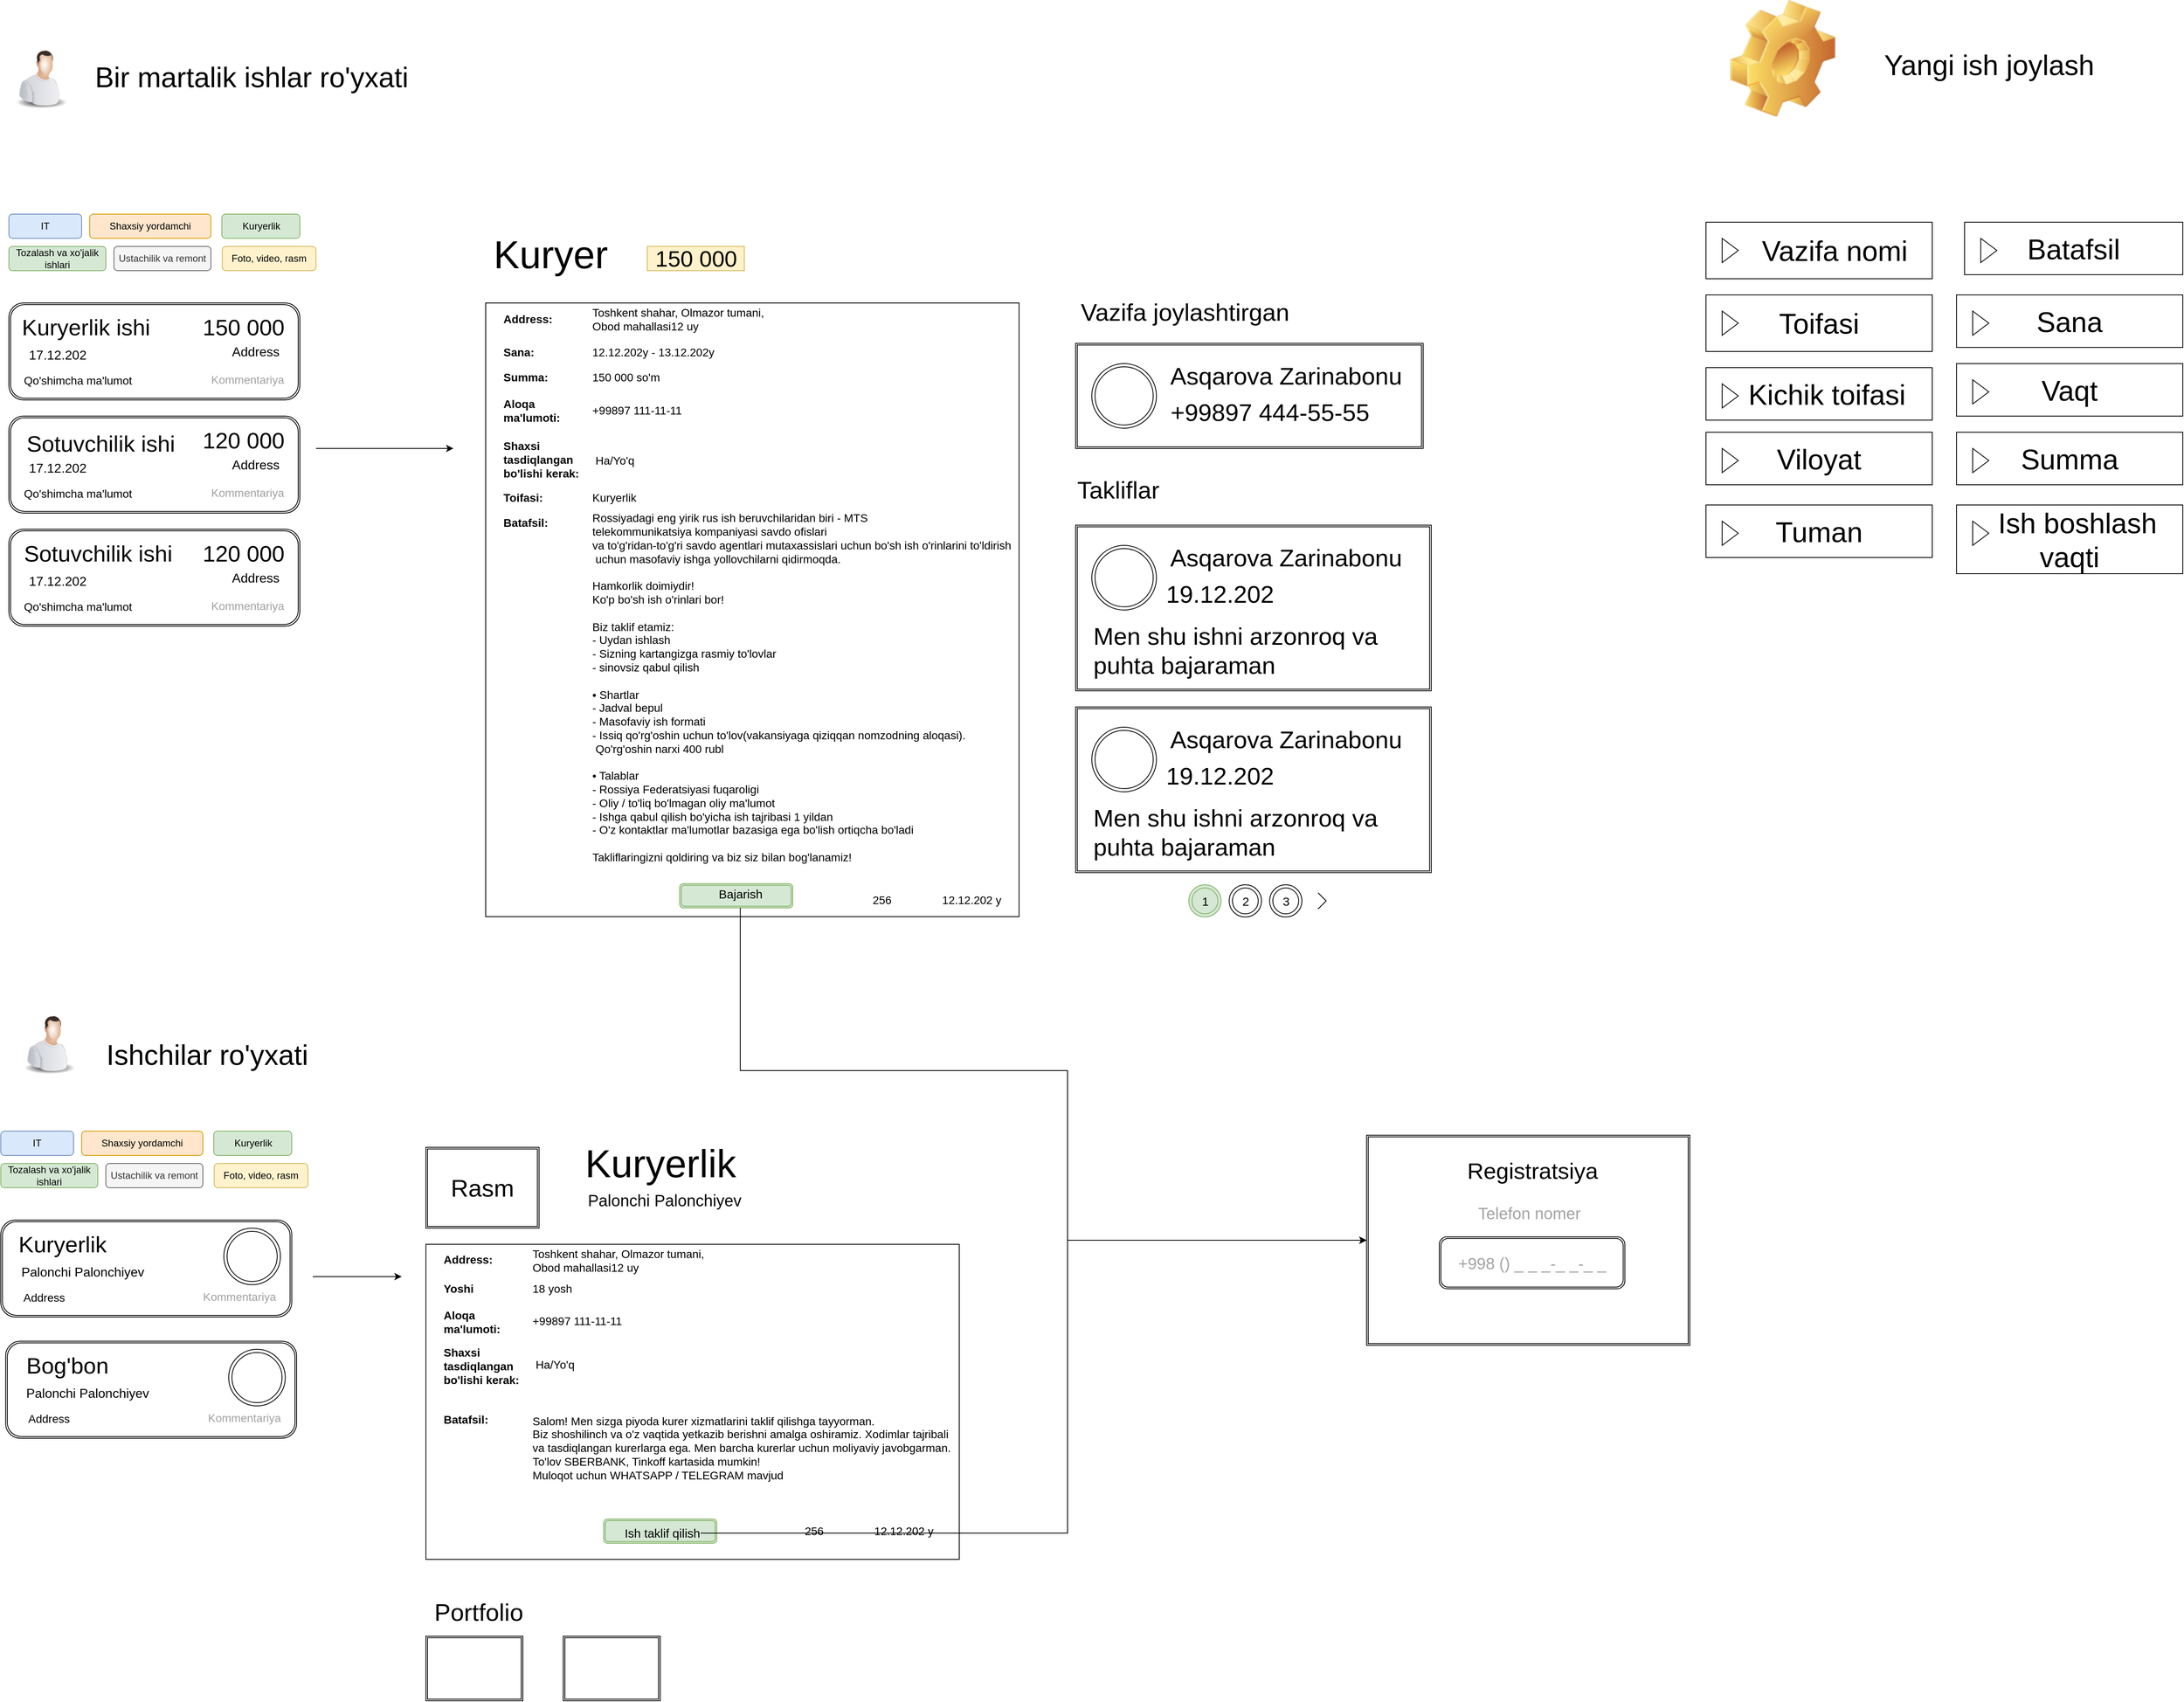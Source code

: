 <mxfile version="15.9.6" type="github">
  <diagram id="ENkwJE2lhJ0d-7eyaLD5" name="Page-1">
    <mxGraphModel dx="2188" dy="2406" grid="1" gridSize="10" guides="1" tooltips="1" connect="1" arrows="1" fold="1" page="1" pageScale="1" pageWidth="827" pageHeight="1169" math="0" shadow="0">
      <root>
        <mxCell id="0" />
        <mxCell id="1" parent="0" />
        <mxCell id="G-kjqkswnfPc7nVmN3WT-1" value="" style="image;html=1;image=img/lib/clip_art/people/Worker_Man_128x128.png" vertex="1" parent="1">
          <mxGeometry x="40" y="-40" width="80" height="80" as="geometry" />
        </mxCell>
        <mxCell id="G-kjqkswnfPc7nVmN3WT-23" value="" style="group" vertex="1" connectable="0" parent="1">
          <mxGeometry x="40" y="170" width="380" height="70" as="geometry" />
        </mxCell>
        <mxCell id="G-kjqkswnfPc7nVmN3WT-2" value="Ustachilik va remont" style="rounded=1;whiteSpace=wrap;html=1;fillColor=#f5f5f5;fontColor=#333333;strokeColor=#666666;" vertex="1" parent="G-kjqkswnfPc7nVmN3WT-23">
          <mxGeometry x="130" y="40" width="120" height="30" as="geometry" />
        </mxCell>
        <mxCell id="G-kjqkswnfPc7nVmN3WT-3" value="Tozalash va xo&#39;jalik ishlari" style="rounded=1;whiteSpace=wrap;html=1;fillColor=#d5e8d4;strokeColor=#82b366;" vertex="1" parent="G-kjqkswnfPc7nVmN3WT-23">
          <mxGeometry y="40" width="120" height="30" as="geometry" />
        </mxCell>
        <mxCell id="G-kjqkswnfPc7nVmN3WT-4" value="Kuryerlik" style="rounded=1;whiteSpace=wrap;html=1;fillColor=#d5e8d4;strokeColor=#82b366;" vertex="1" parent="G-kjqkswnfPc7nVmN3WT-23">
          <mxGeometry x="263.5" width="96.5" height="30" as="geometry" />
        </mxCell>
        <mxCell id="G-kjqkswnfPc7nVmN3WT-5" value="Shaxsiy yordamchi" style="rounded=1;whiteSpace=wrap;html=1;fillColor=#ffe6cc;strokeColor=#d79b00;" vertex="1" parent="G-kjqkswnfPc7nVmN3WT-23">
          <mxGeometry x="100" width="150" height="30" as="geometry" />
        </mxCell>
        <mxCell id="G-kjqkswnfPc7nVmN3WT-6" value="IT" style="rounded=1;whiteSpace=wrap;html=1;fillColor=#dae8fc;strokeColor=#6c8ebf;" vertex="1" parent="G-kjqkswnfPc7nVmN3WT-23">
          <mxGeometry width="90" height="30" as="geometry" />
        </mxCell>
        <mxCell id="G-kjqkswnfPc7nVmN3WT-8" value="Foto, video, rasm" style="rounded=1;whiteSpace=wrap;html=1;fillColor=#fff2cc;strokeColor=#d6b656;" vertex="1" parent="G-kjqkswnfPc7nVmN3WT-23">
          <mxGeometry x="264" y="40" width="116" height="30" as="geometry" />
        </mxCell>
        <mxCell id="G-kjqkswnfPc7nVmN3WT-32" value="" style="group" vertex="1" connectable="0" parent="1">
          <mxGeometry x="40" y="280" width="360" height="120" as="geometry" />
        </mxCell>
        <mxCell id="G-kjqkswnfPc7nVmN3WT-22" value="" style="shape=ext;double=1;rounded=1;whiteSpace=wrap;html=1;" vertex="1" parent="G-kjqkswnfPc7nVmN3WT-32">
          <mxGeometry width="360" height="120" as="geometry" />
        </mxCell>
        <mxCell id="G-kjqkswnfPc7nVmN3WT-24" value="Kuryerlik ishi" style="text;html=1;align=center;verticalAlign=middle;resizable=0;points=[];autosize=1;strokeColor=none;fillColor=none;fontSize=28;" vertex="1" parent="G-kjqkswnfPc7nVmN3WT-32">
          <mxGeometry x="10" y="10" width="170" height="40" as="geometry" />
        </mxCell>
        <mxCell id="G-kjqkswnfPc7nVmN3WT-25" value="150 000" style="text;html=1;align=center;verticalAlign=middle;resizable=0;points=[];autosize=1;strokeColor=none;fillColor=none;fontSize=28;" vertex="1" parent="G-kjqkswnfPc7nVmN3WT-32">
          <mxGeometry x="230" y="10" width="120" height="40" as="geometry" />
        </mxCell>
        <mxCell id="G-kjqkswnfPc7nVmN3WT-26" value="&lt;font style=&quot;font-size: 16px&quot;&gt;17.12.202&lt;/font&gt;" style="text;html=1;align=center;verticalAlign=middle;resizable=0;points=[];autosize=1;strokeColor=none;fillColor=none;fontSize=28;" vertex="1" parent="G-kjqkswnfPc7nVmN3WT-32">
          <mxGeometry x="10" y="40" width="100" height="40" as="geometry" />
        </mxCell>
        <mxCell id="G-kjqkswnfPc7nVmN3WT-27" value="Address" style="text;html=1;align=center;verticalAlign=middle;resizable=0;points=[];autosize=1;strokeColor=none;fillColor=none;fontSize=16;" vertex="1" parent="G-kjqkswnfPc7nVmN3WT-32">
          <mxGeometry x="270" y="50" width="70" height="20" as="geometry" />
        </mxCell>
        <mxCell id="G-kjqkswnfPc7nVmN3WT-30" value="&lt;font style=&quot;font-size: 14px&quot;&gt;Qo&#39;shimcha ma&#39;lumot&lt;/font&gt;" style="text;html=1;align=center;verticalAlign=middle;resizable=0;points=[];autosize=1;strokeColor=none;fillColor=none;fontSize=16;" vertex="1" parent="G-kjqkswnfPc7nVmN3WT-32">
          <mxGeometry x="10" y="80" width="150" height="30" as="geometry" />
        </mxCell>
        <mxCell id="G-kjqkswnfPc7nVmN3WT-31" value="&lt;font color=&quot;#a1a1a1&quot;&gt;Kommentariya&lt;/font&gt;" style="text;html=1;align=center;verticalAlign=middle;resizable=0;points=[];autosize=1;strokeColor=none;fillColor=none;fontSize=14;" vertex="1" parent="G-kjqkswnfPc7nVmN3WT-32">
          <mxGeometry x="240" y="85" width="110" height="20" as="geometry" />
        </mxCell>
        <mxCell id="G-kjqkswnfPc7nVmN3WT-33" value="" style="group" vertex="1" connectable="0" parent="1">
          <mxGeometry x="40" y="420" width="360" height="120" as="geometry" />
        </mxCell>
        <mxCell id="G-kjqkswnfPc7nVmN3WT-34" value="" style="shape=ext;double=1;rounded=1;whiteSpace=wrap;html=1;" vertex="1" parent="G-kjqkswnfPc7nVmN3WT-33">
          <mxGeometry width="360" height="120" as="geometry" />
        </mxCell>
        <mxCell id="G-kjqkswnfPc7nVmN3WT-36" value="120 000" style="text;html=1;align=center;verticalAlign=middle;resizable=0;points=[];autosize=1;strokeColor=none;fillColor=none;fontSize=28;" vertex="1" parent="G-kjqkswnfPc7nVmN3WT-33">
          <mxGeometry x="230" y="10" width="120" height="40" as="geometry" />
        </mxCell>
        <mxCell id="G-kjqkswnfPc7nVmN3WT-37" value="&lt;font style=&quot;font-size: 16px&quot;&gt;17.12.202&lt;/font&gt;" style="text;html=1;align=center;verticalAlign=middle;resizable=0;points=[];autosize=1;strokeColor=none;fillColor=none;fontSize=28;" vertex="1" parent="G-kjqkswnfPc7nVmN3WT-33">
          <mxGeometry x="10" y="40" width="100" height="40" as="geometry" />
        </mxCell>
        <mxCell id="G-kjqkswnfPc7nVmN3WT-38" value="Address" style="text;html=1;align=center;verticalAlign=middle;resizable=0;points=[];autosize=1;strokeColor=none;fillColor=none;fontSize=16;" vertex="1" parent="G-kjqkswnfPc7nVmN3WT-33">
          <mxGeometry x="270" y="50" width="70" height="20" as="geometry" />
        </mxCell>
        <mxCell id="G-kjqkswnfPc7nVmN3WT-39" value="&lt;font style=&quot;font-size: 14px&quot;&gt;Qo&#39;shimcha ma&#39;lumot&lt;/font&gt;" style="text;html=1;align=center;verticalAlign=middle;resizable=0;points=[];autosize=1;strokeColor=none;fillColor=none;fontSize=16;" vertex="1" parent="G-kjqkswnfPc7nVmN3WT-33">
          <mxGeometry x="10" y="80" width="150" height="30" as="geometry" />
        </mxCell>
        <mxCell id="G-kjqkswnfPc7nVmN3WT-40" value="&lt;font color=&quot;#a1a1a1&quot;&gt;Kommentariya&lt;/font&gt;" style="text;html=1;align=center;verticalAlign=middle;resizable=0;points=[];autosize=1;strokeColor=none;fillColor=none;fontSize=14;" vertex="1" parent="G-kjqkswnfPc7nVmN3WT-33">
          <mxGeometry x="240" y="85" width="110" height="20" as="geometry" />
        </mxCell>
        <mxCell id="G-kjqkswnfPc7nVmN3WT-35" value="&lt;p style=&quot;line-height: 1.1&quot;&gt;Sotuvchilik ishi&lt;/p&gt;" style="text;html=1;align=left;verticalAlign=middle;resizable=0;points=[];autosize=1;strokeColor=none;fillColor=none;fontSize=28;" vertex="1" parent="G-kjqkswnfPc7nVmN3WT-33">
          <mxGeometry x="20" y="-10" width="200" height="90" as="geometry" />
        </mxCell>
        <mxCell id="G-kjqkswnfPc7nVmN3WT-41" value="" style="group" vertex="1" connectable="0" parent="1">
          <mxGeometry x="40" y="560" width="360" height="120" as="geometry" />
        </mxCell>
        <mxCell id="G-kjqkswnfPc7nVmN3WT-42" value="" style="shape=ext;double=1;rounded=1;whiteSpace=wrap;html=1;" vertex="1" parent="G-kjqkswnfPc7nVmN3WT-41">
          <mxGeometry width="360" height="120" as="geometry" />
        </mxCell>
        <mxCell id="G-kjqkswnfPc7nVmN3WT-43" value="Sotuvchilik ishi" style="text;html=1;align=center;verticalAlign=middle;resizable=0;points=[];autosize=1;strokeColor=none;fillColor=none;fontSize=28;" vertex="1" parent="G-kjqkswnfPc7nVmN3WT-41">
          <mxGeometry x="10" y="10" width="200" height="40" as="geometry" />
        </mxCell>
        <mxCell id="G-kjqkswnfPc7nVmN3WT-44" value="120 000" style="text;html=1;align=center;verticalAlign=middle;resizable=0;points=[];autosize=1;strokeColor=none;fillColor=none;fontSize=28;" vertex="1" parent="G-kjqkswnfPc7nVmN3WT-41">
          <mxGeometry x="230" y="10" width="120" height="40" as="geometry" />
        </mxCell>
        <mxCell id="G-kjqkswnfPc7nVmN3WT-45" value="&lt;font style=&quot;font-size: 16px&quot;&gt;17.12.202&lt;/font&gt;" style="text;html=1;align=center;verticalAlign=middle;resizable=0;points=[];autosize=1;strokeColor=none;fillColor=none;fontSize=28;" vertex="1" parent="G-kjqkswnfPc7nVmN3WT-41">
          <mxGeometry x="10" y="40" width="100" height="40" as="geometry" />
        </mxCell>
        <mxCell id="G-kjqkswnfPc7nVmN3WT-46" value="Address" style="text;html=1;align=center;verticalAlign=middle;resizable=0;points=[];autosize=1;strokeColor=none;fillColor=none;fontSize=16;" vertex="1" parent="G-kjqkswnfPc7nVmN3WT-41">
          <mxGeometry x="270" y="50" width="70" height="20" as="geometry" />
        </mxCell>
        <mxCell id="G-kjqkswnfPc7nVmN3WT-47" value="&lt;font style=&quot;font-size: 14px&quot;&gt;Qo&#39;shimcha ma&#39;lumot&lt;/font&gt;" style="text;html=1;align=center;verticalAlign=middle;resizable=0;points=[];autosize=1;strokeColor=none;fillColor=none;fontSize=16;" vertex="1" parent="G-kjqkswnfPc7nVmN3WT-41">
          <mxGeometry x="10" y="80" width="150" height="30" as="geometry" />
        </mxCell>
        <mxCell id="G-kjqkswnfPc7nVmN3WT-48" value="&lt;font color=&quot;#a1a1a1&quot;&gt;Kommentariya&lt;/font&gt;" style="text;html=1;align=center;verticalAlign=middle;resizable=0;points=[];autosize=1;strokeColor=none;fillColor=none;fontSize=14;" vertex="1" parent="G-kjqkswnfPc7nVmN3WT-41">
          <mxGeometry x="240" y="85" width="110" height="20" as="geometry" />
        </mxCell>
        <mxCell id="G-kjqkswnfPc7nVmN3WT-51" value="&lt;span style=&quot;color: rgb(0 , 0 , 0)&quot;&gt;&lt;font style=&quot;font-size: 48px&quot;&gt;Kuryer&lt;/font&gt;&lt;/span&gt;" style="text;html=1;align=center;verticalAlign=middle;resizable=0;points=[];autosize=1;strokeColor=none;fillColor=none;fontSize=22;fontColor=#A1A1A1;" vertex="1" parent="1">
          <mxGeometry x="630" y="200" width="160" height="40" as="geometry" />
        </mxCell>
        <mxCell id="G-kjqkswnfPc7nVmN3WT-52" value="&lt;span style=&quot;color: rgb(0 , 0 , 0) ; font-size: 28px&quot;&gt;150 000&lt;/span&gt;" style="text;html=1;align=center;verticalAlign=middle;resizable=0;points=[];autosize=1;strokeColor=#d6b656;fillColor=#fff2cc;fontSize=14;" vertex="1" parent="1">
          <mxGeometry x="830" y="210" width="120" height="30" as="geometry" />
        </mxCell>
        <mxCell id="G-kjqkswnfPc7nVmN3WT-77" value="" style="group" vertex="1" connectable="0" parent="1">
          <mxGeometry x="630" y="280" width="660" height="780" as="geometry" />
        </mxCell>
        <mxCell id="G-kjqkswnfPc7nVmN3WT-71" value="" style="rounded=0;whiteSpace=wrap;html=1;fontSize=14;fontColor=#000000;" vertex="1" parent="G-kjqkswnfPc7nVmN3WT-77">
          <mxGeometry width="660" height="759.474" as="geometry" />
        </mxCell>
        <mxCell id="G-kjqkswnfPc7nVmN3WT-54" value="&lt;font color=&quot;#000000&quot;&gt;Address:&amp;nbsp;&lt;/font&gt;" style="text;html=1;align=left;verticalAlign=middle;resizable=0;points=[];autosize=1;strokeColor=none;fillColor=none;fontSize=14;fontColor=#A1A1A1;fontStyle=1" vertex="1" parent="G-kjqkswnfPc7nVmN3WT-77">
          <mxGeometry x="20" y="10.263" width="80" height="20" as="geometry" />
        </mxCell>
        <mxCell id="G-kjqkswnfPc7nVmN3WT-55" value="&lt;font color=&quot;#000000&quot;&gt;Sana:&lt;/font&gt;" style="text;html=1;align=left;verticalAlign=middle;resizable=0;points=[];autosize=1;strokeColor=none;fillColor=none;fontSize=14;fontColor=#A1A1A1;fontStyle=1" vertex="1" parent="G-kjqkswnfPc7nVmN3WT-77">
          <mxGeometry x="20" y="51.316" width="50" height="20" as="geometry" />
        </mxCell>
        <mxCell id="G-kjqkswnfPc7nVmN3WT-56" value="&lt;font color=&quot;#000000&quot;&gt;Summa:&lt;/font&gt;" style="text;html=1;align=left;verticalAlign=middle;resizable=0;points=[];autosize=1;strokeColor=none;fillColor=none;fontSize=14;fontColor=#A1A1A1;fontStyle=1" vertex="1" parent="G-kjqkswnfPc7nVmN3WT-77">
          <mxGeometry x="20" y="82.105" width="70" height="20" as="geometry" />
        </mxCell>
        <mxCell id="G-kjqkswnfPc7nVmN3WT-57" value="&lt;font color=&quot;#000000&quot;&gt;Aloqa &lt;br&gt;ma&#39;lumoti:&lt;/font&gt;" style="text;html=1;align=left;verticalAlign=middle;resizable=0;points=[];autosize=1;strokeColor=none;fillColor=none;fontSize=14;fontColor=#A1A1A1;fontStyle=1" vertex="1" parent="G-kjqkswnfPc7nVmN3WT-77">
          <mxGeometry x="20" y="112.895" width="90" height="40" as="geometry" />
        </mxCell>
        <mxCell id="G-kjqkswnfPc7nVmN3WT-58" value="&lt;font color=&quot;#000000&quot;&gt;Shaxsi&lt;br&gt;tasdiqlangan &lt;br&gt;bo&#39;lishi kerak:&lt;/font&gt;" style="text;html=1;align=left;verticalAlign=middle;resizable=0;points=[];autosize=1;strokeColor=none;fillColor=none;fontSize=14;fontColor=#A1A1A1;fontStyle=1" vertex="1" parent="G-kjqkswnfPc7nVmN3WT-77">
          <mxGeometry x="20" y="164.211" width="110" height="60" as="geometry" />
        </mxCell>
        <mxCell id="G-kjqkswnfPc7nVmN3WT-59" value="&lt;font color=&quot;#000000&quot;&gt;Toshkent shahar, Olmazor tumani,&lt;br&gt;Obod mahallasi12 uy&lt;/font&gt;" style="text;html=1;align=left;verticalAlign=middle;resizable=0;points=[];autosize=1;strokeColor=none;fillColor=none;fontSize=14;fontColor=#A1A1A1;" vertex="1" parent="G-kjqkswnfPc7nVmN3WT-77">
          <mxGeometry x="130" width="230" height="40" as="geometry" />
        </mxCell>
        <mxCell id="G-kjqkswnfPc7nVmN3WT-61" value="&lt;font color=&quot;#000000&quot;&gt;12.12.202y - 13.12.202y&lt;/font&gt;" style="text;html=1;align=left;verticalAlign=middle;resizable=0;points=[];autosize=1;strokeColor=none;fillColor=none;fontSize=14;fontColor=#A1A1A1;" vertex="1" parent="G-kjqkswnfPc7nVmN3WT-77">
          <mxGeometry x="130" y="51.316" width="180" height="20" as="geometry" />
        </mxCell>
        <mxCell id="G-kjqkswnfPc7nVmN3WT-62" value="&lt;font color=&quot;#000000&quot;&gt;150 000 so&#39;m&lt;/font&gt;" style="text;html=1;align=left;verticalAlign=middle;resizable=0;points=[];autosize=1;strokeColor=none;fillColor=none;fontSize=14;fontColor=#A1A1A1;" vertex="1" parent="G-kjqkswnfPc7nVmN3WT-77">
          <mxGeometry x="130" y="82.105" width="100" height="20" as="geometry" />
        </mxCell>
        <mxCell id="G-kjqkswnfPc7nVmN3WT-63" value="&lt;font color=&quot;#000000&quot;&gt;+99897 111-11-11&lt;/font&gt;" style="text;html=1;align=left;verticalAlign=middle;resizable=0;points=[];autosize=1;strokeColor=none;fillColor=none;fontSize=14;fontColor=#A1A1A1;" vertex="1" parent="G-kjqkswnfPc7nVmN3WT-77">
          <mxGeometry x="130" y="123.158" width="130" height="20" as="geometry" />
        </mxCell>
        <mxCell id="G-kjqkswnfPc7nVmN3WT-64" value="&lt;font color=&quot;#000000&quot;&gt;&amp;nbsp;Ha/Yo&#39;q&lt;/font&gt;" style="text;html=1;align=left;verticalAlign=middle;resizable=0;points=[];autosize=1;strokeColor=none;fillColor=none;fontSize=14;fontColor=#A1A1A1;" vertex="1" parent="G-kjqkswnfPc7nVmN3WT-77">
          <mxGeometry x="130" y="184.737" width="70" height="20" as="geometry" />
        </mxCell>
        <mxCell id="G-kjqkswnfPc7nVmN3WT-68" value="&lt;font color=&quot;#000000&quot;&gt;Toifasi:&lt;/font&gt;" style="text;html=1;align=left;verticalAlign=middle;resizable=0;points=[];autosize=1;strokeColor=none;fillColor=none;fontSize=14;fontColor=#A1A1A1;fontStyle=1" vertex="1" parent="G-kjqkswnfPc7nVmN3WT-77">
          <mxGeometry x="20" y="230.921" width="60" height="20" as="geometry" />
        </mxCell>
        <mxCell id="G-kjqkswnfPc7nVmN3WT-69" value="&lt;font color=&quot;#000000&quot;&gt;Kuryerlik&lt;/font&gt;" style="text;html=1;align=left;verticalAlign=middle;resizable=0;points=[];autosize=1;strokeColor=none;fillColor=none;fontSize=14;fontColor=#A1A1A1;" vertex="1" parent="G-kjqkswnfPc7nVmN3WT-77">
          <mxGeometry x="130" y="230.921" width="70" height="20" as="geometry" />
        </mxCell>
        <mxCell id="G-kjqkswnfPc7nVmN3WT-74" value="&lt;font color=&quot;#000000&quot;&gt;Batafsil:&lt;/font&gt;" style="text;html=1;align=left;verticalAlign=middle;resizable=0;points=[];autosize=1;strokeColor=none;fillColor=none;fontSize=14;fontColor=#A1A1A1;fontStyle=1" vertex="1" parent="G-kjqkswnfPc7nVmN3WT-77">
          <mxGeometry x="20" y="261.711" width="70" height="20" as="geometry" />
        </mxCell>
        <mxCell id="G-kjqkswnfPc7nVmN3WT-76" value="&lt;div&gt;Rossiyadagi eng yirik rus ish beruvchilaridan biri - MTS&amp;nbsp;&lt;/div&gt;&lt;div&gt;telekommunikatsiya kompaniyasi savdo ofislari&lt;/div&gt;&lt;div&gt;&lt;span&gt;va to&#39;g&#39;ridan-to&#39;g&#39;ri savdo agentlari mutaxassislari uchun bo&#39;sh ish o&#39;rinlarini to&#39;ldirish&lt;/span&gt;&lt;/div&gt;&lt;div&gt;&lt;span&gt;&amp;nbsp;uchun masofaviy ishga yollovchilarni qidirmoqda.&lt;/span&gt;&lt;/div&gt;&lt;div&gt;&lt;br&gt;&lt;/div&gt;&lt;div&gt;Hamkorlik doimiydir!&lt;/div&gt;&lt;div&gt;Ko&#39;p bo&#39;sh ish o&#39;rinlari bor!&lt;/div&gt;&lt;div&gt;&lt;br&gt;&lt;/div&gt;&lt;div&gt;Biz taklif etamiz:&lt;/div&gt;&lt;div&gt;- Uydan ishlash&lt;/div&gt;&lt;div&gt;- Sizning kartangizga rasmiy to&#39;lovlar&lt;/div&gt;&lt;div&gt;- sinovsiz qabul qilish&lt;/div&gt;&lt;div&gt;&lt;br&gt;&lt;/div&gt;&lt;div&gt;• Shartlar&lt;/div&gt;&lt;div&gt;- Jadval bepul&lt;/div&gt;&lt;div&gt;- Masofaviy ish formati&lt;/div&gt;&lt;div&gt;- Issiq qo&#39;rg&#39;oshin uchun to&#39;lov(vakansiyaga qiziqqan nomzodning aloqasi).&lt;/div&gt;&lt;div&gt;&amp;nbsp;Qo&#39;rg&#39;oshin narxi 400 rubl&lt;/div&gt;&lt;div&gt;&lt;br&gt;&lt;/div&gt;&lt;div&gt;• Talablar&lt;/div&gt;&lt;div&gt;- Rossiya Federatsiyasi fuqaroligi&lt;/div&gt;&lt;div&gt;- Oliy / to&#39;liq bo&#39;lmagan oliy ma&#39;lumot&lt;/div&gt;&lt;div&gt;- Ishga qabul qilish bo&#39;yicha ish tajribasi 1 yildan&lt;/div&gt;&lt;div&gt;- O&#39;z kontaktlar ma&#39;lumotlar bazasiga ega bo&#39;lish ortiqcha bo&#39;ladi&lt;/div&gt;&lt;div&gt;&lt;br&gt;&lt;/div&gt;&lt;div&gt;Takliflaringizni qoldiring va biz siz bilan bog&#39;lanamiz!&lt;/div&gt;" style="text;html=1;align=left;verticalAlign=middle;resizable=0;points=[];autosize=1;strokeColor=none;fillColor=none;fontSize=14;fontColor=#000000;" vertex="1" parent="G-kjqkswnfPc7nVmN3WT-77">
          <mxGeometry x="130" y="251.447" width="530" height="450" as="geometry" />
        </mxCell>
        <mxCell id="G-kjqkswnfPc7nVmN3WT-78" value="12.12.202 y" style="text;html=1;align=center;verticalAlign=middle;resizable=0;points=[];autosize=1;strokeColor=none;fillColor=none;fontSize=14;fontColor=#000000;" vertex="1" parent="G-kjqkswnfPc7nVmN3WT-77">
          <mxGeometry x="551" y="728.684" width="100" height="20" as="geometry" />
        </mxCell>
        <mxCell id="G-kjqkswnfPc7nVmN3WT-79" value="256" style="text;html=1;align=center;verticalAlign=middle;resizable=0;points=[];autosize=1;strokeColor=none;fillColor=none;fontSize=14;fontColor=#000000;" vertex="1" parent="G-kjqkswnfPc7nVmN3WT-77">
          <mxGeometry x="470" y="728.684" width="40" height="20" as="geometry" />
        </mxCell>
        <mxCell id="G-kjqkswnfPc7nVmN3WT-99" value="" style="shape=ext;double=1;rounded=1;whiteSpace=wrap;html=1;fontSize=30;align=center;fillColor=#d5e8d4;strokeColor=#82b366;" vertex="1" parent="G-kjqkswnfPc7nVmN3WT-77">
          <mxGeometry x="240" y="718.68" width="140" height="30" as="geometry" />
        </mxCell>
        <mxCell id="G-kjqkswnfPc7nVmN3WT-100" value="&lt;span style=&quot;font-size: 15px&quot;&gt;Bajarish&lt;/span&gt;" style="text;html=1;align=center;verticalAlign=middle;resizable=0;points=[];autosize=1;strokeColor=none;fillColor=none;fontSize=23;fontColor=#000000;" vertex="1" parent="G-kjqkswnfPc7nVmN3WT-77">
          <mxGeometry x="280" y="708.68" width="70" height="40" as="geometry" />
        </mxCell>
        <mxCell id="G-kjqkswnfPc7nVmN3WT-80" value="" style="endArrow=classic;html=1;rounded=0;fontSize=48;fontColor=#000000;" edge="1" parent="1">
          <mxGeometry width="50" height="50" relative="1" as="geometry">
            <mxPoint x="420" y="460" as="sourcePoint" />
            <mxPoint x="590" y="460" as="targetPoint" />
          </mxGeometry>
        </mxCell>
        <mxCell id="G-kjqkswnfPc7nVmN3WT-82" value="" style="shape=ext;double=1;rounded=0;whiteSpace=wrap;html=1;fontSize=48;fontColor=#000000;" vertex="1" parent="1">
          <mxGeometry x="1360" y="330" width="430" height="130" as="geometry" />
        </mxCell>
        <mxCell id="G-kjqkswnfPc7nVmN3WT-83" value="&lt;font style=&quot;font-size: 30px&quot;&gt;Vazifa joylashtirgan&lt;/font&gt;" style="text;html=1;align=center;verticalAlign=middle;resizable=0;points=[];autosize=1;strokeColor=none;fillColor=none;fontSize=48;fontColor=#000000;" vertex="1" parent="1">
          <mxGeometry x="1360" y="250" width="270" height="70" as="geometry" />
        </mxCell>
        <mxCell id="G-kjqkswnfPc7nVmN3WT-84" value="" style="ellipse;shape=doubleEllipse;whiteSpace=wrap;html=1;aspect=fixed;fontSize=30;fontColor=#000000;" vertex="1" parent="1">
          <mxGeometry x="1380" y="355" width="80" height="80" as="geometry" />
        </mxCell>
        <mxCell id="G-kjqkswnfPc7nVmN3WT-85" value="Asqarova Zarinabonu" style="text;html=1;align=center;verticalAlign=middle;resizable=0;points=[];autosize=1;strokeColor=none;fillColor=none;fontSize=30;fontColor=#000000;" vertex="1" parent="1">
          <mxGeometry x="1470" y="350" width="300" height="40" as="geometry" />
        </mxCell>
        <mxCell id="G-kjqkswnfPc7nVmN3WT-86" value="+99897 444-55-55" style="text;html=1;align=center;verticalAlign=middle;resizable=0;points=[];autosize=1;strokeColor=none;fillColor=none;fontSize=30;fontColor=#000000;" vertex="1" parent="1">
          <mxGeometry x="1470" y="395" width="260" height="40" as="geometry" />
        </mxCell>
        <mxCell id="G-kjqkswnfPc7nVmN3WT-87" value="" style="shape=ext;double=1;rounded=0;whiteSpace=wrap;html=1;fontSize=48;fontColor=#000000;" vertex="1" parent="1">
          <mxGeometry x="1360" y="555" width="440" height="205" as="geometry" />
        </mxCell>
        <mxCell id="G-kjqkswnfPc7nVmN3WT-88" value="&lt;span style=&quot;font-size: 30px&quot;&gt;Takliflar&lt;/span&gt;" style="text;html=1;align=left;verticalAlign=middle;resizable=0;points=[];autosize=1;strokeColor=none;fillColor=none;fontSize=48;fontColor=#000000;" vertex="1" parent="1">
          <mxGeometry x="1360" y="470" width="120" height="70" as="geometry" />
        </mxCell>
        <mxCell id="G-kjqkswnfPc7nVmN3WT-89" value="" style="ellipse;shape=doubleEllipse;whiteSpace=wrap;html=1;aspect=fixed;fontSize=30;fontColor=#000000;" vertex="1" parent="1">
          <mxGeometry x="1380" y="580" width="80" height="80" as="geometry" />
        </mxCell>
        <mxCell id="G-kjqkswnfPc7nVmN3WT-90" value="Asqarova Zarinabonu" style="text;html=1;align=center;verticalAlign=middle;resizable=0;points=[];autosize=1;strokeColor=none;fillColor=none;fontSize=30;fontColor=#000000;" vertex="1" parent="1">
          <mxGeometry x="1470" y="575" width="300" height="40" as="geometry" />
        </mxCell>
        <mxCell id="G-kjqkswnfPc7nVmN3WT-91" value="19.12.202" style="text;html=1;align=left;verticalAlign=middle;resizable=0;points=[];autosize=1;strokeColor=none;fillColor=none;fontSize=30;fontColor=#000000;" vertex="1" parent="1">
          <mxGeometry x="1470" y="620" width="170" height="40" as="geometry" />
        </mxCell>
        <mxCell id="G-kjqkswnfPc7nVmN3WT-92" value="Men shu ishni arzonroq va&lt;br&gt;puhta bajaraman" style="text;html=1;align=left;verticalAlign=middle;resizable=0;points=[];autosize=1;strokeColor=none;fillColor=none;fontSize=30;fontColor=#000000;" vertex="1" parent="1">
          <mxGeometry x="1380" y="670" width="370" height="80" as="geometry" />
        </mxCell>
        <mxCell id="G-kjqkswnfPc7nVmN3WT-93" value="" style="shape=ext;double=1;rounded=0;whiteSpace=wrap;html=1;fontSize=48;fontColor=#000000;" vertex="1" parent="1">
          <mxGeometry x="1360" y="780" width="440" height="205" as="geometry" />
        </mxCell>
        <mxCell id="G-kjqkswnfPc7nVmN3WT-94" value="" style="ellipse;shape=doubleEllipse;whiteSpace=wrap;html=1;aspect=fixed;fontSize=30;fontColor=#000000;" vertex="1" parent="1">
          <mxGeometry x="1380" y="805" width="80" height="80" as="geometry" />
        </mxCell>
        <mxCell id="G-kjqkswnfPc7nVmN3WT-95" value="Asqarova Zarinabonu" style="text;html=1;align=center;verticalAlign=middle;resizable=0;points=[];autosize=1;strokeColor=none;fillColor=none;fontSize=30;fontColor=#000000;" vertex="1" parent="1">
          <mxGeometry x="1470" y="800" width="300" height="40" as="geometry" />
        </mxCell>
        <mxCell id="G-kjqkswnfPc7nVmN3WT-96" value="19.12.202" style="text;html=1;align=left;verticalAlign=middle;resizable=0;points=[];autosize=1;strokeColor=none;fillColor=none;fontSize=30;fontColor=#000000;" vertex="1" parent="1">
          <mxGeometry x="1470" y="845" width="170" height="40" as="geometry" />
        </mxCell>
        <mxCell id="G-kjqkswnfPc7nVmN3WT-97" value="Men shu ishni arzonroq va&lt;br&gt;puhta bajaraman" style="text;html=1;align=left;verticalAlign=middle;resizable=0;points=[];autosize=1;strokeColor=none;fillColor=none;fontSize=30;fontColor=#000000;" vertex="1" parent="1">
          <mxGeometry x="1380" y="895" width="370" height="80" as="geometry" />
        </mxCell>
        <mxCell id="G-kjqkswnfPc7nVmN3WT-103" value="" style="group" vertex="1" connectable="0" parent="1">
          <mxGeometry x="1500" y="1000" width="40" height="40" as="geometry" />
        </mxCell>
        <mxCell id="G-kjqkswnfPc7nVmN3WT-101" value="" style="ellipse;shape=doubleEllipse;whiteSpace=wrap;html=1;aspect=fixed;fontSize=15;fillColor=#d5e8d4;strokeColor=#82b366;" vertex="1" parent="G-kjqkswnfPc7nVmN3WT-103">
          <mxGeometry width="40" height="40" as="geometry" />
        </mxCell>
        <mxCell id="G-kjqkswnfPc7nVmN3WT-102" value="1" style="text;html=1;align=center;verticalAlign=middle;resizable=0;points=[];autosize=1;strokeColor=none;fillColor=none;fontSize=15;fontColor=#000000;" vertex="1" parent="G-kjqkswnfPc7nVmN3WT-103">
          <mxGeometry x="10" y="10" width="20" height="20" as="geometry" />
        </mxCell>
        <mxCell id="G-kjqkswnfPc7nVmN3WT-104" value="" style="group" vertex="1" connectable="0" parent="1">
          <mxGeometry x="1550" y="1000" width="40" height="40" as="geometry" />
        </mxCell>
        <mxCell id="G-kjqkswnfPc7nVmN3WT-105" value="" style="ellipse;shape=doubleEllipse;whiteSpace=wrap;html=1;aspect=fixed;fontSize=15;fontColor=#000000;" vertex="1" parent="G-kjqkswnfPc7nVmN3WT-104">
          <mxGeometry width="40" height="40" as="geometry" />
        </mxCell>
        <mxCell id="G-kjqkswnfPc7nVmN3WT-106" value="2" style="text;html=1;align=center;verticalAlign=middle;resizable=0;points=[];autosize=1;strokeColor=none;fillColor=none;fontSize=15;fontColor=#000000;" vertex="1" parent="G-kjqkswnfPc7nVmN3WT-104">
          <mxGeometry x="10" y="10" width="20" height="20" as="geometry" />
        </mxCell>
        <mxCell id="G-kjqkswnfPc7nVmN3WT-107" value="" style="group" vertex="1" connectable="0" parent="1">
          <mxGeometry x="1600" y="1000" width="40" height="40" as="geometry" />
        </mxCell>
        <mxCell id="G-kjqkswnfPc7nVmN3WT-108" value="" style="ellipse;shape=doubleEllipse;whiteSpace=wrap;html=1;aspect=fixed;fontSize=15;fontColor=#000000;" vertex="1" parent="G-kjqkswnfPc7nVmN3WT-107">
          <mxGeometry width="40" height="40" as="geometry" />
        </mxCell>
        <mxCell id="G-kjqkswnfPc7nVmN3WT-109" value="3" style="text;html=1;align=center;verticalAlign=middle;resizable=0;points=[];autosize=1;strokeColor=none;fillColor=none;fontSize=15;fontColor=#000000;" vertex="1" parent="G-kjqkswnfPc7nVmN3WT-107">
          <mxGeometry x="10" y="10" width="20" height="20" as="geometry" />
        </mxCell>
        <mxCell id="G-kjqkswnfPc7nVmN3WT-111" value="" style="endArrow=none;html=1;rounded=0;fontSize=15;fontColor=#000000;" edge="1" parent="1">
          <mxGeometry width="50" height="50" relative="1" as="geometry">
            <mxPoint x="1660" y="1030" as="sourcePoint" />
            <mxPoint x="1660" y="1010" as="targetPoint" />
            <Array as="points">
              <mxPoint x="1670" y="1020" />
            </Array>
          </mxGeometry>
        </mxCell>
        <mxCell id="G-kjqkswnfPc7nVmN3WT-112" value="&lt;font style=&quot;font-size: 35px&quot;&gt;Bir martalik ishlar ro&#39;yxati&lt;/font&gt;" style="text;html=1;align=center;verticalAlign=middle;resizable=0;points=[];autosize=1;strokeColor=none;fillColor=none;fontSize=15;fontColor=#000000;" vertex="1" parent="1">
          <mxGeometry x="140" y="-15" width="400" height="30" as="geometry" />
        </mxCell>
        <mxCell id="G-kjqkswnfPc7nVmN3WT-113" value="" style="group" vertex="1" connectable="0" parent="1">
          <mxGeometry x="30" y="1305" width="380" height="70" as="geometry" />
        </mxCell>
        <mxCell id="G-kjqkswnfPc7nVmN3WT-114" value="Ustachilik va remont" style="rounded=1;whiteSpace=wrap;html=1;fillColor=#f5f5f5;fontColor=#333333;strokeColor=#666666;" vertex="1" parent="G-kjqkswnfPc7nVmN3WT-113">
          <mxGeometry x="130" y="40" width="120" height="30" as="geometry" />
        </mxCell>
        <mxCell id="G-kjqkswnfPc7nVmN3WT-115" value="Tozalash va xo&#39;jalik ishlari" style="rounded=1;whiteSpace=wrap;html=1;fillColor=#d5e8d4;strokeColor=#82b366;" vertex="1" parent="G-kjqkswnfPc7nVmN3WT-113">
          <mxGeometry y="40" width="120" height="30" as="geometry" />
        </mxCell>
        <mxCell id="G-kjqkswnfPc7nVmN3WT-116" value="Kuryerlik" style="rounded=1;whiteSpace=wrap;html=1;fillColor=#d5e8d4;strokeColor=#82b366;" vertex="1" parent="G-kjqkswnfPc7nVmN3WT-113">
          <mxGeometry x="263.5" width="96.5" height="30" as="geometry" />
        </mxCell>
        <mxCell id="G-kjqkswnfPc7nVmN3WT-117" value="Shaxsiy yordamchi" style="rounded=1;whiteSpace=wrap;html=1;fillColor=#ffe6cc;strokeColor=#d79b00;" vertex="1" parent="G-kjqkswnfPc7nVmN3WT-113">
          <mxGeometry x="100" width="150" height="30" as="geometry" />
        </mxCell>
        <mxCell id="G-kjqkswnfPc7nVmN3WT-118" value="IT" style="rounded=1;whiteSpace=wrap;html=1;fillColor=#dae8fc;strokeColor=#6c8ebf;" vertex="1" parent="G-kjqkswnfPc7nVmN3WT-113">
          <mxGeometry width="90" height="30" as="geometry" />
        </mxCell>
        <mxCell id="G-kjqkswnfPc7nVmN3WT-119" value="Foto, video, rasm" style="rounded=1;whiteSpace=wrap;html=1;fillColor=#fff2cc;strokeColor=#d6b656;" vertex="1" parent="G-kjqkswnfPc7nVmN3WT-113">
          <mxGeometry x="264" y="40" width="116" height="30" as="geometry" />
        </mxCell>
        <mxCell id="G-kjqkswnfPc7nVmN3WT-120" value="" style="group" vertex="1" connectable="0" parent="1">
          <mxGeometry x="30" y="1415" width="360" height="120" as="geometry" />
        </mxCell>
        <mxCell id="G-kjqkswnfPc7nVmN3WT-121" value="" style="shape=ext;double=1;rounded=1;whiteSpace=wrap;html=1;" vertex="1" parent="G-kjqkswnfPc7nVmN3WT-120">
          <mxGeometry width="360" height="120" as="geometry" />
        </mxCell>
        <mxCell id="G-kjqkswnfPc7nVmN3WT-122" value="Kuryerlik" style="text;html=1;align=center;verticalAlign=middle;resizable=0;points=[];autosize=1;strokeColor=none;fillColor=none;fontSize=28;" vertex="1" parent="G-kjqkswnfPc7nVmN3WT-120">
          <mxGeometry x="16" y="10" width="120" height="40" as="geometry" />
        </mxCell>
        <mxCell id="G-kjqkswnfPc7nVmN3WT-124" value="&lt;span style=&quot;font-size: 16px&quot;&gt;Palonchi Palonchiyev&lt;/span&gt;" style="text;html=1;align=center;verticalAlign=middle;resizable=0;points=[];autosize=1;strokeColor=none;fillColor=none;fontSize=28;" vertex="1" parent="G-kjqkswnfPc7nVmN3WT-120">
          <mxGeometry x="16" y="40" width="170" height="40" as="geometry" />
        </mxCell>
        <mxCell id="G-kjqkswnfPc7nVmN3WT-126" value="&lt;span style=&quot;font-size: 14px&quot;&gt;Address&lt;/span&gt;" style="text;html=1;align=left;verticalAlign=middle;resizable=0;points=[];autosize=1;strokeColor=none;fillColor=none;fontSize=16;" vertex="1" parent="G-kjqkswnfPc7nVmN3WT-120">
          <mxGeometry x="26" y="80" width="70" height="30" as="geometry" />
        </mxCell>
        <mxCell id="G-kjqkswnfPc7nVmN3WT-127" value="&lt;font color=&quot;#a1a1a1&quot;&gt;Kommentariya&lt;/font&gt;" style="text;html=1;align=center;verticalAlign=middle;resizable=0;points=[];autosize=1;strokeColor=none;fillColor=none;fontSize=14;" vertex="1" parent="G-kjqkswnfPc7nVmN3WT-120">
          <mxGeometry x="240" y="85" width="110" height="20" as="geometry" />
        </mxCell>
        <mxCell id="G-kjqkswnfPc7nVmN3WT-144" value="" style="ellipse;shape=doubleEllipse;whiteSpace=wrap;html=1;aspect=fixed;fontSize=30;fontColor=#000000;" vertex="1" parent="G-kjqkswnfPc7nVmN3WT-120">
          <mxGeometry x="276" y="10" width="70" height="70" as="geometry" />
        </mxCell>
        <mxCell id="G-kjqkswnfPc7nVmN3WT-145" value="" style="group" vertex="1" connectable="0" parent="1">
          <mxGeometry x="36" y="1565" width="360" height="120" as="geometry" />
        </mxCell>
        <mxCell id="G-kjqkswnfPc7nVmN3WT-146" value="" style="shape=ext;double=1;rounded=1;whiteSpace=wrap;html=1;" vertex="1" parent="G-kjqkswnfPc7nVmN3WT-145">
          <mxGeometry width="360" height="120" as="geometry" />
        </mxCell>
        <mxCell id="G-kjqkswnfPc7nVmN3WT-147" value="Bog&#39;bon" style="text;html=1;align=center;verticalAlign=middle;resizable=0;points=[];autosize=1;strokeColor=none;fillColor=none;fontSize=28;" vertex="1" parent="G-kjqkswnfPc7nVmN3WT-145">
          <mxGeometry x="16" y="10" width="120" height="40" as="geometry" />
        </mxCell>
        <mxCell id="G-kjqkswnfPc7nVmN3WT-148" value="&lt;span style=&quot;font-size: 16px&quot;&gt;Palonchi Palonchiyev&lt;/span&gt;" style="text;html=1;align=center;verticalAlign=middle;resizable=0;points=[];autosize=1;strokeColor=none;fillColor=none;fontSize=28;" vertex="1" parent="G-kjqkswnfPc7nVmN3WT-145">
          <mxGeometry x="16" y="40" width="170" height="40" as="geometry" />
        </mxCell>
        <mxCell id="G-kjqkswnfPc7nVmN3WT-149" value="&lt;span style=&quot;font-size: 14px&quot;&gt;Address&lt;/span&gt;" style="text;html=1;align=left;verticalAlign=middle;resizable=0;points=[];autosize=1;strokeColor=none;fillColor=none;fontSize=16;" vertex="1" parent="G-kjqkswnfPc7nVmN3WT-145">
          <mxGeometry x="26" y="80" width="70" height="30" as="geometry" />
        </mxCell>
        <mxCell id="G-kjqkswnfPc7nVmN3WT-150" value="&lt;font color=&quot;#a1a1a1&quot;&gt;Kommentariya&lt;/font&gt;" style="text;html=1;align=center;verticalAlign=middle;resizable=0;points=[];autosize=1;strokeColor=none;fillColor=none;fontSize=14;" vertex="1" parent="G-kjqkswnfPc7nVmN3WT-145">
          <mxGeometry x="240" y="85" width="110" height="20" as="geometry" />
        </mxCell>
        <mxCell id="G-kjqkswnfPc7nVmN3WT-151" value="" style="ellipse;shape=doubleEllipse;whiteSpace=wrap;html=1;aspect=fixed;fontSize=30;fontColor=#000000;" vertex="1" parent="G-kjqkswnfPc7nVmN3WT-145">
          <mxGeometry x="276" y="10" width="70" height="70" as="geometry" />
        </mxCell>
        <mxCell id="G-kjqkswnfPc7nVmN3WT-152" value="" style="group" vertex="1" connectable="0" parent="1">
          <mxGeometry x="560" y="1320" width="1890" height="690" as="geometry" />
        </mxCell>
        <mxCell id="G-kjqkswnfPc7nVmN3WT-153" value="" style="rounded=0;whiteSpace=wrap;html=1;fontSize=14;fontColor=#000000;" vertex="1" parent="G-kjqkswnfPc7nVmN3WT-152">
          <mxGeometry x="-4" y="125" width="660" height="390" as="geometry" />
        </mxCell>
        <mxCell id="G-kjqkswnfPc7nVmN3WT-154" value="&lt;font color=&quot;#000000&quot;&gt;Address:&amp;nbsp;&lt;/font&gt;" style="text;html=1;align=left;verticalAlign=middle;resizable=0;points=[];autosize=1;strokeColor=none;fillColor=none;fontSize=14;fontColor=#A1A1A1;fontStyle=1" vertex="1" parent="G-kjqkswnfPc7nVmN3WT-152">
          <mxGeometry x="16" y="134.079" width="80" height="20" as="geometry" />
        </mxCell>
        <mxCell id="G-kjqkswnfPc7nVmN3WT-155" value="&lt;font color=&quot;#000000&quot;&gt;Yoshi&lt;/font&gt;" style="text;html=1;align=left;verticalAlign=middle;resizable=0;points=[];autosize=1;strokeColor=none;fillColor=none;fontSize=14;fontColor=#A1A1A1;fontStyle=1" vertex="1" parent="G-kjqkswnfPc7nVmN3WT-152">
          <mxGeometry x="16" y="170.395" width="50" height="20" as="geometry" />
        </mxCell>
        <mxCell id="G-kjqkswnfPc7nVmN3WT-157" value="&lt;font color=&quot;#000000&quot;&gt;Aloqa &lt;br&gt;ma&#39;lumoti:&lt;/font&gt;" style="text;html=1;align=left;verticalAlign=middle;resizable=0;points=[];autosize=1;strokeColor=none;fillColor=none;fontSize=14;fontColor=#A1A1A1;fontStyle=1" vertex="1" parent="G-kjqkswnfPc7nVmN3WT-152">
          <mxGeometry x="16" y="200.603" width="90" height="40" as="geometry" />
        </mxCell>
        <mxCell id="G-kjqkswnfPc7nVmN3WT-158" value="&lt;font color=&quot;#000000&quot;&gt;Shaxsi&lt;br&gt;tasdiqlangan &lt;br&gt;bo&#39;lishi kerak:&lt;/font&gt;" style="text;html=1;align=left;verticalAlign=middle;resizable=0;points=[];autosize=1;strokeColor=none;fillColor=none;fontSize=14;fontColor=#A1A1A1;fontStyle=1" vertex="1" parent="G-kjqkswnfPc7nVmN3WT-152">
          <mxGeometry x="16" y="245.998" width="110" height="60" as="geometry" />
        </mxCell>
        <mxCell id="G-kjqkswnfPc7nVmN3WT-159" value="&lt;font color=&quot;#000000&quot;&gt;Toshkent shahar, Olmazor tumani,&lt;br&gt;Obod mahallasi12 uy&lt;/font&gt;" style="text;html=1;align=left;verticalAlign=middle;resizable=0;points=[];autosize=1;strokeColor=none;fillColor=none;fontSize=14;fontColor=#A1A1A1;" vertex="1" parent="G-kjqkswnfPc7nVmN3WT-152">
          <mxGeometry x="126" y="125" width="230" height="40" as="geometry" />
        </mxCell>
        <mxCell id="G-kjqkswnfPc7nVmN3WT-160" value="&lt;font color=&quot;#000000&quot;&gt;18 yosh&lt;/font&gt;" style="text;html=1;align=left;verticalAlign=middle;resizable=0;points=[];autosize=1;strokeColor=none;fillColor=none;fontSize=14;fontColor=#A1A1A1;" vertex="1" parent="G-kjqkswnfPc7nVmN3WT-152">
          <mxGeometry x="126" y="170.395" width="60" height="20" as="geometry" />
        </mxCell>
        <mxCell id="G-kjqkswnfPc7nVmN3WT-162" value="&lt;font color=&quot;#000000&quot;&gt;+99897 111-11-11&lt;/font&gt;" style="text;html=1;align=left;verticalAlign=middle;resizable=0;points=[];autosize=1;strokeColor=none;fillColor=none;fontSize=14;fontColor=#A1A1A1;" vertex="1" parent="G-kjqkswnfPc7nVmN3WT-152">
          <mxGeometry x="126" y="209.682" width="130" height="20" as="geometry" />
        </mxCell>
        <mxCell id="G-kjqkswnfPc7nVmN3WT-163" value="&lt;font color=&quot;#000000&quot;&gt;&amp;nbsp;Ha/Yo&#39;q&lt;/font&gt;" style="text;html=1;align=left;verticalAlign=middle;resizable=0;points=[];autosize=1;strokeColor=none;fillColor=none;fontSize=14;fontColor=#A1A1A1;" vertex="1" parent="G-kjqkswnfPc7nVmN3WT-152">
          <mxGeometry x="126" y="264.156" width="70" height="20" as="geometry" />
        </mxCell>
        <mxCell id="G-kjqkswnfPc7nVmN3WT-166" value="&lt;font color=&quot;#000000&quot;&gt;Batafsil:&lt;/font&gt;" style="text;html=1;align=left;verticalAlign=middle;resizable=0;points=[];autosize=1;strokeColor=none;fillColor=none;fontSize=14;fontColor=#A1A1A1;fontStyle=1" vertex="1" parent="G-kjqkswnfPc7nVmN3WT-152">
          <mxGeometry x="16" y="332.248" width="70" height="20" as="geometry" />
        </mxCell>
        <mxCell id="G-kjqkswnfPc7nVmN3WT-167" value="&lt;div&gt;Salom! Men sizga piyoda kurer xizmatlarini taklif qilishga tayyorman.&amp;nbsp;&lt;/div&gt;&lt;div&gt;Biz shoshilinch va o&#39;z vaqtida yetkazib berishni amalga oshiramiz. Xodimlar tajribali&amp;nbsp;&lt;/div&gt;&lt;div&gt;va tasdiqlangan kurerlarga ega. Men barcha kurerlar uchun moliyaviy javobgarman.&amp;nbsp;&lt;/div&gt;&lt;div&gt;To&#39;lov SBERBANK, Tinkoff kartasida mumkin!&lt;/div&gt;&lt;div&gt;Muloqot uchun WHATSAPP / TELEGRAM mavjud&lt;/div&gt;" style="text;html=1;align=left;verticalAlign=middle;resizable=0;points=[];autosize=1;strokeColor=none;fillColor=none;fontSize=14;fontColor=#000000;" vertex="1" parent="G-kjqkswnfPc7nVmN3WT-152">
          <mxGeometry x="126" y="332.245" width="540" height="90" as="geometry" />
        </mxCell>
        <mxCell id="G-kjqkswnfPc7nVmN3WT-168" value="12.12.202 y" style="text;html=1;align=center;verticalAlign=middle;resizable=0;points=[];autosize=1;strokeColor=none;fillColor=none;fontSize=14;fontColor=#000000;" vertex="1" parent="G-kjqkswnfPc7nVmN3WT-152">
          <mxGeometry x="537" y="469.995" width="100" height="20" as="geometry" />
        </mxCell>
        <mxCell id="G-kjqkswnfPc7nVmN3WT-169" value="256" style="text;html=1;align=center;verticalAlign=middle;resizable=0;points=[];autosize=1;strokeColor=none;fillColor=none;fontSize=14;fontColor=#000000;" vertex="1" parent="G-kjqkswnfPc7nVmN3WT-152">
          <mxGeometry x="456" y="469.995" width="40" height="20" as="geometry" />
        </mxCell>
        <mxCell id="G-kjqkswnfPc7nVmN3WT-174" value="&lt;font style=&quot;font-size: 30px&quot;&gt;Portfolio&lt;/font&gt;" style="text;html=1;align=center;verticalAlign=middle;resizable=0;points=[];autosize=1;strokeColor=none;fillColor=none;fontSize=16;fontColor=#000000;" vertex="1" parent="G-kjqkswnfPc7nVmN3WT-152">
          <mxGeometry x="-4" y="565" width="130" height="30" as="geometry" />
        </mxCell>
        <mxCell id="G-kjqkswnfPc7nVmN3WT-175" value="" style="shape=ext;double=1;rounded=0;whiteSpace=wrap;html=1;fontSize=30;fontColor=#000000;" vertex="1" parent="G-kjqkswnfPc7nVmN3WT-152">
          <mxGeometry x="-4" y="610" width="120" height="80" as="geometry" />
        </mxCell>
        <mxCell id="G-kjqkswnfPc7nVmN3WT-176" value="" style="shape=ext;double=1;rounded=0;whiteSpace=wrap;html=1;fontSize=30;fontColor=#000000;" vertex="1" parent="G-kjqkswnfPc7nVmN3WT-152">
          <mxGeometry x="166" y="610" width="120" height="80" as="geometry" />
        </mxCell>
        <mxCell id="G-kjqkswnfPc7nVmN3WT-182" value="" style="shape=ext;double=1;rounded=1;whiteSpace=wrap;html=1;fontSize=30;align=center;fillColor=#d5e8d4;strokeColor=#82b366;" vertex="1" parent="G-kjqkswnfPc7nVmN3WT-152">
          <mxGeometry x="216" y="465" width="140" height="30" as="geometry" />
        </mxCell>
        <mxCell id="G-kjqkswnfPc7nVmN3WT-183" value="&lt;div style=&quot;text-align: center&quot;&gt;&lt;span style=&quot;font-size: 15px&quot;&gt;&lt;font face=&quot;helvetica&quot;&gt;Ish taklif qilish&lt;/font&gt;&lt;/span&gt;&lt;/div&gt;" style="text;whiteSpace=wrap;html=1;fontSize=18;fontColor=#000000;" vertex="1" parent="G-kjqkswnfPc7nVmN3WT-152">
          <mxGeometry x="240" y="465" width="96" height="35" as="geometry" />
        </mxCell>
        <mxCell id="G-kjqkswnfPc7nVmN3WT-188" value="" style="group" vertex="1" connectable="0" parent="G-kjqkswnfPc7nVmN3WT-152">
          <mxGeometry x="1160" width="410" height="270" as="geometry" />
        </mxCell>
        <mxCell id="G-kjqkswnfPc7nVmN3WT-184" value="" style="shape=ext;double=1;rounded=0;whiteSpace=wrap;html=1;fontSize=18;fontColor=#000000;" vertex="1" parent="G-kjqkswnfPc7nVmN3WT-188">
          <mxGeometry y="-10" width="400" height="260" as="geometry" />
        </mxCell>
        <mxCell id="G-kjqkswnfPc7nVmN3WT-185" value="&lt;font style=&quot;font-size: 28px&quot;&gt;Registratsiya&lt;/font&gt;" style="text;html=1;align=center;verticalAlign=middle;resizable=0;points=[];autosize=1;strokeColor=none;fillColor=none;fontSize=18;fontColor=#000000;" vertex="1" parent="G-kjqkswnfPc7nVmN3WT-188">
          <mxGeometry x="114.6" y="19.286" width="180" height="30" as="geometry" />
        </mxCell>
        <mxCell id="G-kjqkswnfPc7nVmN3WT-186" value="&lt;font color=&quot;#a3a3a3&quot; style=&quot;font-size: 20px&quot;&gt;Telefon nomer&lt;/font&gt;" style="text;html=1;align=center;verticalAlign=middle;resizable=0;points=[];autosize=1;strokeColor=none;fillColor=none;fontSize=28;fontColor=#000000;" vertex="1" parent="G-kjqkswnfPc7nVmN3WT-188">
          <mxGeometry x="131" y="64.286" width="140" height="40" as="geometry" />
        </mxCell>
        <mxCell id="G-kjqkswnfPc7nVmN3WT-187" value="+998 () _ _ _-_ _-_ _" style="shape=ext;double=1;rounded=1;whiteSpace=wrap;html=1;fontSize=20;fontColor=#A3A3A3;" vertex="1" parent="G-kjqkswnfPc7nVmN3WT-188">
          <mxGeometry x="90" y="115.714" width="229.6" height="64.286" as="geometry" />
        </mxCell>
        <mxCell id="G-kjqkswnfPc7nVmN3WT-190" style="edgeStyle=orthogonalEdgeStyle;rounded=0;orthogonalLoop=1;jettySize=auto;html=1;entryX=0;entryY=0.5;entryDx=0;entryDy=0;fontSize=20;fontColor=#A3A3A3;" edge="1" parent="G-kjqkswnfPc7nVmN3WT-152" source="G-kjqkswnfPc7nVmN3WT-183" target="G-kjqkswnfPc7nVmN3WT-184">
          <mxGeometry relative="1" as="geometry">
            <Array as="points">
              <mxPoint x="790" y="482" />
              <mxPoint x="790" y="120" />
            </Array>
          </mxGeometry>
        </mxCell>
        <mxCell id="G-kjqkswnfPc7nVmN3WT-172" value="&lt;span style=&quot;color: rgb(0 , 0 , 0)&quot;&gt;&lt;font style=&quot;font-size: 48px&quot;&gt;Kuryerlik&lt;/font&gt;&lt;/span&gt;" style="text;html=1;align=center;verticalAlign=middle;resizable=0;points=[];autosize=1;strokeColor=none;fillColor=none;fontSize=22;fontColor=#A1A1A1;" vertex="1" parent="1">
          <mxGeometry x="746" y="1325" width="200" height="40" as="geometry" />
        </mxCell>
        <mxCell id="G-kjqkswnfPc7nVmN3WT-173" value="&lt;font style=&quot;font-size: 20px&quot;&gt;Palonchi Palonchiyev&lt;/font&gt;" style="text;html=1;align=center;verticalAlign=middle;resizable=0;points=[];autosize=1;strokeColor=none;fillColor=none;fontSize=15;fontColor=#000000;" vertex="1" parent="1">
          <mxGeometry x="746" y="1375" width="210" height="30" as="geometry" />
        </mxCell>
        <mxCell id="G-kjqkswnfPc7nVmN3WT-177" value="" style="endArrow=classic;html=1;rounded=0;fontSize=48;fontColor=#000000;" edge="1" parent="1">
          <mxGeometry width="50" height="50" relative="1" as="geometry">
            <mxPoint x="416" y="1485" as="sourcePoint" />
            <mxPoint x="526" y="1485" as="targetPoint" />
          </mxGeometry>
        </mxCell>
        <mxCell id="G-kjqkswnfPc7nVmN3WT-179" value="Rasm" style="shape=ext;double=1;rounded=0;whiteSpace=wrap;html=1;fontSize=30;fontColor=#000000;" vertex="1" parent="1">
          <mxGeometry x="556" y="1325" width="140" height="100" as="geometry" />
        </mxCell>
        <mxCell id="G-kjqkswnfPc7nVmN3WT-180" value="" style="image;html=1;image=img/lib/clip_art/people/Worker_Man_128x128.png" vertex="1" parent="1">
          <mxGeometry x="50" y="1155" width="80" height="80" as="geometry" />
        </mxCell>
        <mxCell id="G-kjqkswnfPc7nVmN3WT-181" value="&lt;span style=&quot;font-size: 35px&quot;&gt;Ishchilar ro&#39;yxati&lt;/span&gt;" style="text;html=1;align=center;verticalAlign=middle;resizable=0;points=[];autosize=1;strokeColor=none;fillColor=none;fontSize=15;fontColor=#000000;" vertex="1" parent="1">
          <mxGeometry x="150" y="1195" width="270" height="30" as="geometry" />
        </mxCell>
        <mxCell id="G-kjqkswnfPc7nVmN3WT-189" style="edgeStyle=orthogonalEdgeStyle;rounded=0;orthogonalLoop=1;jettySize=auto;html=1;entryX=0;entryY=0.5;entryDx=0;entryDy=0;fontSize=20;fontColor=#A3A3A3;" edge="1" parent="1" source="G-kjqkswnfPc7nVmN3WT-100" target="G-kjqkswnfPc7nVmN3WT-184">
          <mxGeometry relative="1" as="geometry">
            <Array as="points">
              <mxPoint x="945" y="1230" />
              <mxPoint x="1350" y="1230" />
              <mxPoint x="1350" y="1440" />
            </Array>
          </mxGeometry>
        </mxCell>
        <mxCell id="G-kjqkswnfPc7nVmN3WT-191" value="" style="shape=image;html=1;verticalLabelPosition=bottom;verticalAlign=top;imageAspect=0;image=img/clipart/Gear_128x128.png;fontSize=20;fontColor=#A3A3A3;" vertex="1" parent="1">
          <mxGeometry x="2170" y="-95" width="130" height="145" as="geometry" />
        </mxCell>
        <mxCell id="G-kjqkswnfPc7nVmN3WT-192" value="&lt;font color=&quot;#000000&quot; style=&quot;font-size: 35px&quot;&gt;Yangi ish joylash&lt;/font&gt;" style="text;html=1;align=center;verticalAlign=middle;resizable=0;points=[];autosize=1;strokeColor=none;fillColor=none;fontSize=20;fontColor=#A3A3A3;" vertex="1" parent="1">
          <mxGeometry x="2350" y="-30" width="280" height="30" as="geometry" />
        </mxCell>
        <mxCell id="G-kjqkswnfPc7nVmN3WT-197" value="&amp;nbsp; &amp;nbsp; Vazifa nomi" style="html=1;whiteSpace=wrap;container=1;recursiveResize=0;collapsible=0;fontSize=35;fontColor=#000000;align=center;" vertex="1" parent="1">
          <mxGeometry x="2140" y="180" width="280" height="70" as="geometry" />
        </mxCell>
        <mxCell id="G-kjqkswnfPc7nVmN3WT-198" value="" style="triangle;html=1;whiteSpace=wrap;fontSize=35;fontColor=#000000;" vertex="1" parent="G-kjqkswnfPc7nVmN3WT-197">
          <mxGeometry x="20" y="20" width="20" height="30" as="geometry" />
        </mxCell>
        <mxCell id="G-kjqkswnfPc7nVmN3WT-199" value="Toifasi" style="html=1;whiteSpace=wrap;container=1;recursiveResize=0;collapsible=0;fontSize=35;fontColor=#000000;align=center;" vertex="1" parent="1">
          <mxGeometry x="2140" y="270" width="280" height="70" as="geometry" />
        </mxCell>
        <mxCell id="G-kjqkswnfPc7nVmN3WT-200" value="" style="triangle;html=1;whiteSpace=wrap;fontSize=35;fontColor=#000000;" vertex="1" parent="G-kjqkswnfPc7nVmN3WT-199">
          <mxGeometry x="20" y="20" width="20" height="30" as="geometry" />
        </mxCell>
        <mxCell id="G-kjqkswnfPc7nVmN3WT-201" value="&amp;nbsp; Kichik toifasi" style="html=1;whiteSpace=wrap;container=1;recursiveResize=0;collapsible=0;fontSize=35;fontColor=#000000;align=center;" vertex="1" parent="1">
          <mxGeometry x="2140" y="360" width="280" height="65" as="geometry" />
        </mxCell>
        <mxCell id="G-kjqkswnfPc7nVmN3WT-202" value="" style="triangle;html=1;whiteSpace=wrap;fontSize=35;fontColor=#000000;" vertex="1" parent="G-kjqkswnfPc7nVmN3WT-201">
          <mxGeometry x="20" y="20" width="20" height="30" as="geometry" />
        </mxCell>
        <mxCell id="G-kjqkswnfPc7nVmN3WT-203" value="Tuman" style="html=1;whiteSpace=wrap;container=1;recursiveResize=0;collapsible=0;fontSize=35;fontColor=#000000;align=center;" vertex="1" parent="1">
          <mxGeometry x="2140" y="530" width="280" height="65" as="geometry" />
        </mxCell>
        <mxCell id="G-kjqkswnfPc7nVmN3WT-204" value="" style="triangle;html=1;whiteSpace=wrap;fontSize=35;fontColor=#000000;" vertex="1" parent="G-kjqkswnfPc7nVmN3WT-203">
          <mxGeometry x="20" y="20" width="20" height="30" as="geometry" />
        </mxCell>
        <mxCell id="G-kjqkswnfPc7nVmN3WT-205" value="Viloyat" style="html=1;whiteSpace=wrap;container=1;recursiveResize=0;collapsible=0;fontSize=35;fontColor=#000000;align=center;" vertex="1" parent="1">
          <mxGeometry x="2140" y="440" width="280" height="65" as="geometry" />
        </mxCell>
        <mxCell id="G-kjqkswnfPc7nVmN3WT-206" value="" style="triangle;html=1;whiteSpace=wrap;fontSize=35;fontColor=#000000;" vertex="1" parent="G-kjqkswnfPc7nVmN3WT-205">
          <mxGeometry x="20" y="20" width="20" height="30" as="geometry" />
        </mxCell>
        <mxCell id="G-kjqkswnfPc7nVmN3WT-207" value="&amp;nbsp; Ish boshlash&lt;br&gt;vaqti" style="html=1;whiteSpace=wrap;container=1;recursiveResize=0;collapsible=0;fontSize=35;fontColor=#000000;align=center;" vertex="1" parent="1">
          <mxGeometry x="2450" y="530" width="280" height="85" as="geometry" />
        </mxCell>
        <mxCell id="G-kjqkswnfPc7nVmN3WT-208" value="" style="triangle;html=1;whiteSpace=wrap;fontSize=35;fontColor=#000000;" vertex="1" parent="G-kjqkswnfPc7nVmN3WT-207">
          <mxGeometry x="20" y="20" width="20" height="30" as="geometry" />
        </mxCell>
        <mxCell id="G-kjqkswnfPc7nVmN3WT-209" value="Batafsil" style="html=1;whiteSpace=wrap;container=1;recursiveResize=0;collapsible=0;fontSize=35;fontColor=#000000;align=center;" vertex="1" parent="1">
          <mxGeometry x="2460" y="180" width="270" height="65" as="geometry" />
        </mxCell>
        <mxCell id="G-kjqkswnfPc7nVmN3WT-210" value="" style="triangle;html=1;whiteSpace=wrap;fontSize=35;fontColor=#000000;" vertex="1" parent="G-kjqkswnfPc7nVmN3WT-209">
          <mxGeometry x="20" y="20" width="20" height="30" as="geometry" />
        </mxCell>
        <mxCell id="G-kjqkswnfPc7nVmN3WT-211" value="Sana" style="html=1;whiteSpace=wrap;container=1;recursiveResize=0;collapsible=0;fontSize=35;fontColor=#000000;align=center;" vertex="1" parent="1">
          <mxGeometry x="2450" y="270" width="280" height="65" as="geometry" />
        </mxCell>
        <mxCell id="G-kjqkswnfPc7nVmN3WT-212" value="" style="triangle;html=1;whiteSpace=wrap;fontSize=35;fontColor=#000000;" vertex="1" parent="G-kjqkswnfPc7nVmN3WT-211">
          <mxGeometry x="20" y="20" width="20" height="30" as="geometry" />
        </mxCell>
        <mxCell id="G-kjqkswnfPc7nVmN3WT-213" value="Vaqt" style="html=1;whiteSpace=wrap;container=1;recursiveResize=0;collapsible=0;fontSize=35;fontColor=#000000;align=center;" vertex="1" parent="1">
          <mxGeometry x="2450" y="355" width="280" height="65" as="geometry" />
        </mxCell>
        <mxCell id="G-kjqkswnfPc7nVmN3WT-214" value="" style="triangle;html=1;whiteSpace=wrap;fontSize=35;fontColor=#000000;" vertex="1" parent="G-kjqkswnfPc7nVmN3WT-213">
          <mxGeometry x="20" y="20" width="20" height="30" as="geometry" />
        </mxCell>
        <mxCell id="G-kjqkswnfPc7nVmN3WT-215" value="Summa" style="html=1;whiteSpace=wrap;container=1;recursiveResize=0;collapsible=0;fontSize=35;fontColor=#000000;align=center;" vertex="1" parent="1">
          <mxGeometry x="2450" y="440" width="280" height="65" as="geometry" />
        </mxCell>
        <mxCell id="G-kjqkswnfPc7nVmN3WT-216" value="" style="triangle;html=1;whiteSpace=wrap;fontSize=35;fontColor=#000000;" vertex="1" parent="G-kjqkswnfPc7nVmN3WT-215">
          <mxGeometry x="20" y="20" width="20" height="30" as="geometry" />
        </mxCell>
      </root>
    </mxGraphModel>
  </diagram>
</mxfile>
